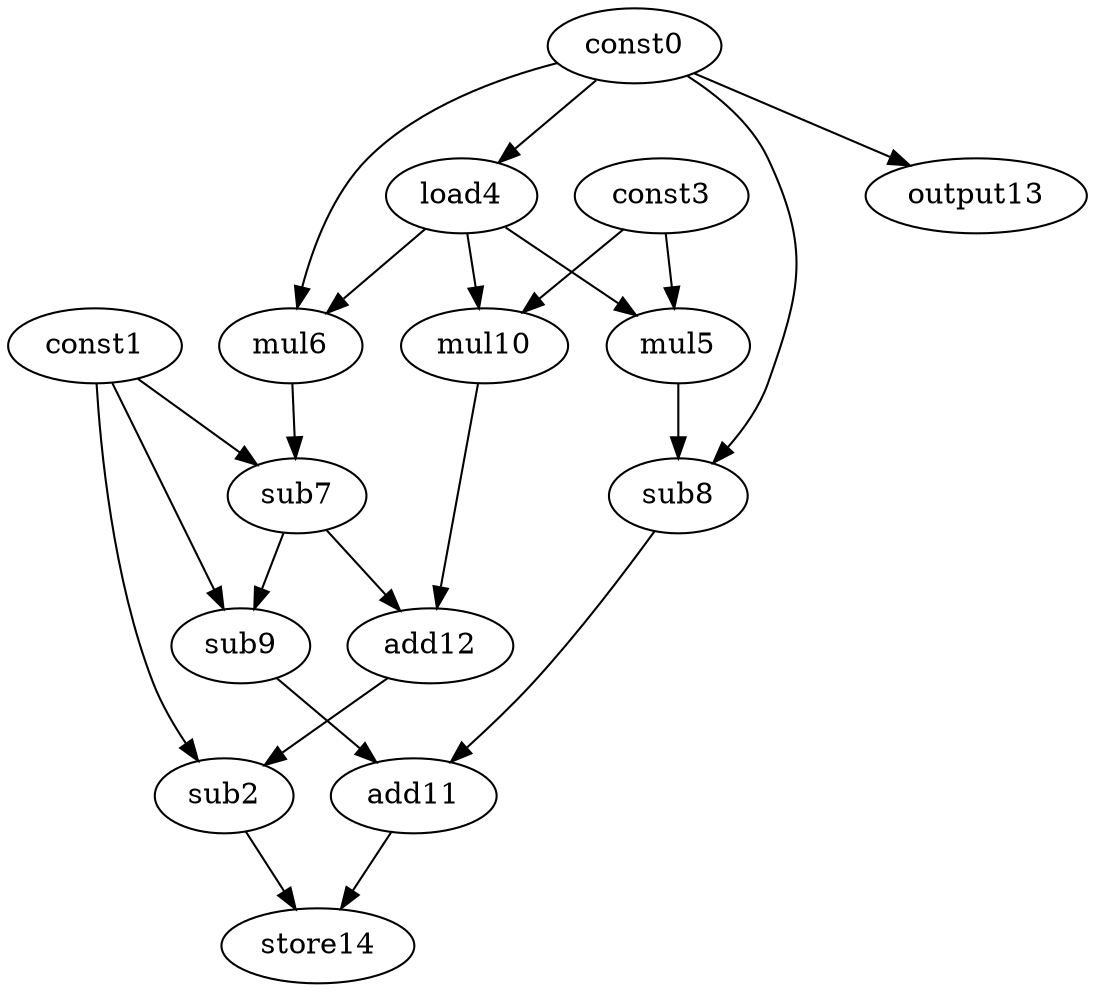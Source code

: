 digraph G { 
const0[opcode=const]; 
const1[opcode=const]; 
sub2[opcode=sub]; 
const3[opcode=const]; 
load4[opcode=load]; 
mul5[opcode=mul]; 
mul6[opcode=mul]; 
sub7[opcode=sub]; 
sub8[opcode=sub]; 
sub9[opcode=sub]; 
mul10[opcode=mul]; 
add11[opcode=add]; 
add12[opcode=add]; 
output13[opcode=output]; 
store14[opcode=store]; 
const0->load4[operand=0];
const0->output13[operand=0];
const3->mul5[operand=0];
load4->mul5[operand=1];
const0->mul6[operand=0];
load4->mul6[operand=1];
const3->mul10[operand=0];
load4->mul10[operand=1];
const1->sub7[operand=0];
mul6->sub7[operand=1];
const0->sub8[operand=0];
mul5->sub8[operand=1];
const1->sub9[operand=0];
sub7->sub9[operand=1];
mul10->add12[operand=0];
sub7->add12[operand=1];
const1->sub2[operand=0];
add12->sub2[operand=1];
sub8->add11[operand=0];
sub9->add11[operand=1];
sub2->store14[operand=0];
add11->store14[operand=1];
}
